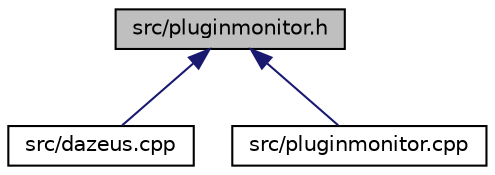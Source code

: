 digraph "src/pluginmonitor.h"
{
  edge [fontname="Helvetica",fontsize="10",labelfontname="Helvetica",labelfontsize="10"];
  node [fontname="Helvetica",fontsize="10",shape=record];
  Node1 [label="src/pluginmonitor.h",height=0.2,width=0.4,color="black", fillcolor="grey75", style="filled" fontcolor="black"];
  Node1 -> Node2 [dir="back",color="midnightblue",fontsize="10",style="solid",fontname="Helvetica"];
  Node2 [label="src/dazeus.cpp",height=0.2,width=0.4,color="black", fillcolor="white", style="filled",URL="$dazeus_8cpp.html"];
  Node1 -> Node3 [dir="back",color="midnightblue",fontsize="10",style="solid",fontname="Helvetica"];
  Node3 [label="src/pluginmonitor.cpp",height=0.2,width=0.4,color="black", fillcolor="white", style="filled",URL="$pluginmonitor_8cpp.html"];
}
